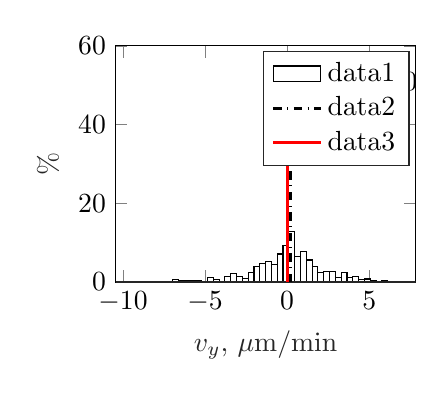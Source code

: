 % This file was created by matlab2tikz.
%
\begin{tikzpicture}

\begin{axis}[%
width=3.809cm,
height=3cm,
at={(0cm,0cm)},
scale only axis,
bar shift auto,
xmin=-10.449,
xmax=7.824,
xlabel style={font=\color{white!15!black}},
xlabel={$v_y$, $\mu$m/min},
ymin=0,
ymax=60,
ylabel style={font=\color{white!15!black}},
ylabel={\textrm{$\%$}},
axis background/.style={fill=white},
legend style={legend cell align=left, align=left, draw=white!15!black}
]
\addplot[ybar, bar width=0.354, fill=white, draw=black, area legend] table[row sep=crcr] {%
-9.988	0.152\\
-9.634	0\\
-9.28	0\\
-8.926	0.152\\
-8.572	0\\
-8.218	0\\
-7.864	0.152\\
-7.51	0\\
-7.156	0.152\\
-6.801	0.606\\
-6.447	0.303\\
-6.093	0.455\\
-5.739	0.303\\
-5.385	0.303\\
-5.031	0.152\\
-4.677	1.061\\
-4.323	0.606\\
-3.968	0\\
-3.614	1.364\\
-3.26	2.273\\
-2.906	1.364\\
-2.552	0.909\\
-2.198	2.424\\
-1.844	3.939\\
-1.49	4.697\\
-1.135	5.303\\
-0.781	4.394\\
-0.427	7.121\\
-0.073	9.242\\
0.281	12.879\\
0.635	6.515\\
0.989	7.727\\
1.343	5.606\\
1.698	3.939\\
2.052	2.424\\
2.406	2.576\\
2.76	2.576\\
3.114	1.212\\
3.468	2.424\\
3.822	1.061\\
4.176	1.364\\
4.531	0.606\\
4.885	0.758\\
5.239	0.303\\
5.593	0.152\\
5.947	0.303\\
6.301	0\\
6.655	0\\
7.009	0\\
7.364	0.152\\
};
\addplot[forget plot, color=white!15!black] table[row sep=crcr] {%
-10.449	0\\
7.824	0\\
};
\addlegendentry{data1}

\addplot [color=black, dashdotted, line width=1.0pt]
  table[row sep=crcr]{%
0.182	0\\
0.182	55\\
};
\addlegendentry{data2}

\addplot [color=red, line width=1.0pt]
  table[row sep=crcr]{%
0.04	0\\
0.04	55\\
};
\addlegendentry{data3}

\node[right, align=left]
at (axis cs:2.04,50) {$\mu_y$=0.04};
\end{axis}
\end{tikzpicture}%